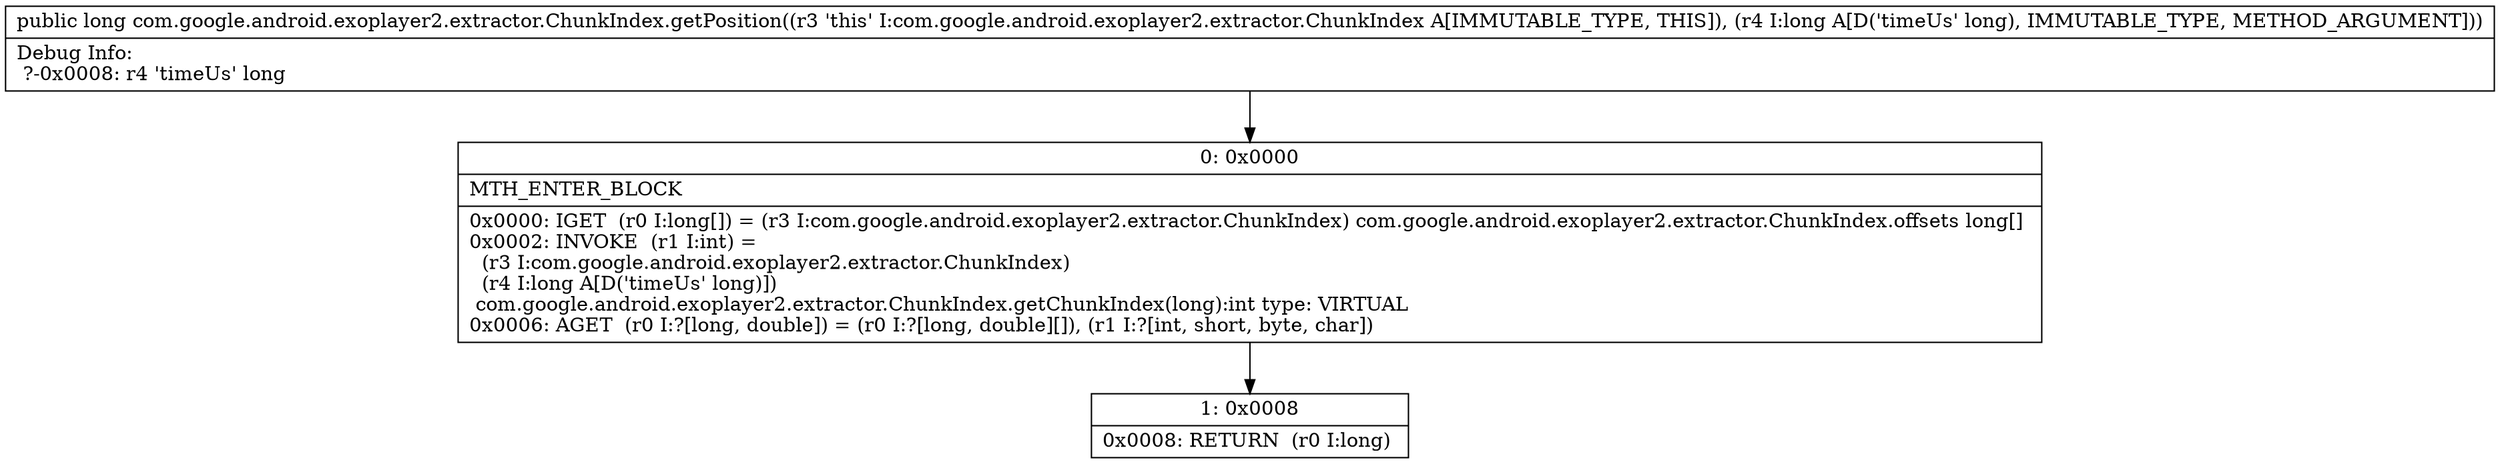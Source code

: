 digraph "CFG forcom.google.android.exoplayer2.extractor.ChunkIndex.getPosition(J)J" {
Node_0 [shape=record,label="{0\:\ 0x0000|MTH_ENTER_BLOCK\l|0x0000: IGET  (r0 I:long[]) = (r3 I:com.google.android.exoplayer2.extractor.ChunkIndex) com.google.android.exoplayer2.extractor.ChunkIndex.offsets long[] \l0x0002: INVOKE  (r1 I:int) = \l  (r3 I:com.google.android.exoplayer2.extractor.ChunkIndex)\l  (r4 I:long A[D('timeUs' long)])\l com.google.android.exoplayer2.extractor.ChunkIndex.getChunkIndex(long):int type: VIRTUAL \l0x0006: AGET  (r0 I:?[long, double]) = (r0 I:?[long, double][]), (r1 I:?[int, short, byte, char]) \l}"];
Node_1 [shape=record,label="{1\:\ 0x0008|0x0008: RETURN  (r0 I:long) \l}"];
MethodNode[shape=record,label="{public long com.google.android.exoplayer2.extractor.ChunkIndex.getPosition((r3 'this' I:com.google.android.exoplayer2.extractor.ChunkIndex A[IMMUTABLE_TYPE, THIS]), (r4 I:long A[D('timeUs' long), IMMUTABLE_TYPE, METHOD_ARGUMENT]))  | Debug Info:\l  ?\-0x0008: r4 'timeUs' long\l}"];
MethodNode -> Node_0;
Node_0 -> Node_1;
}

